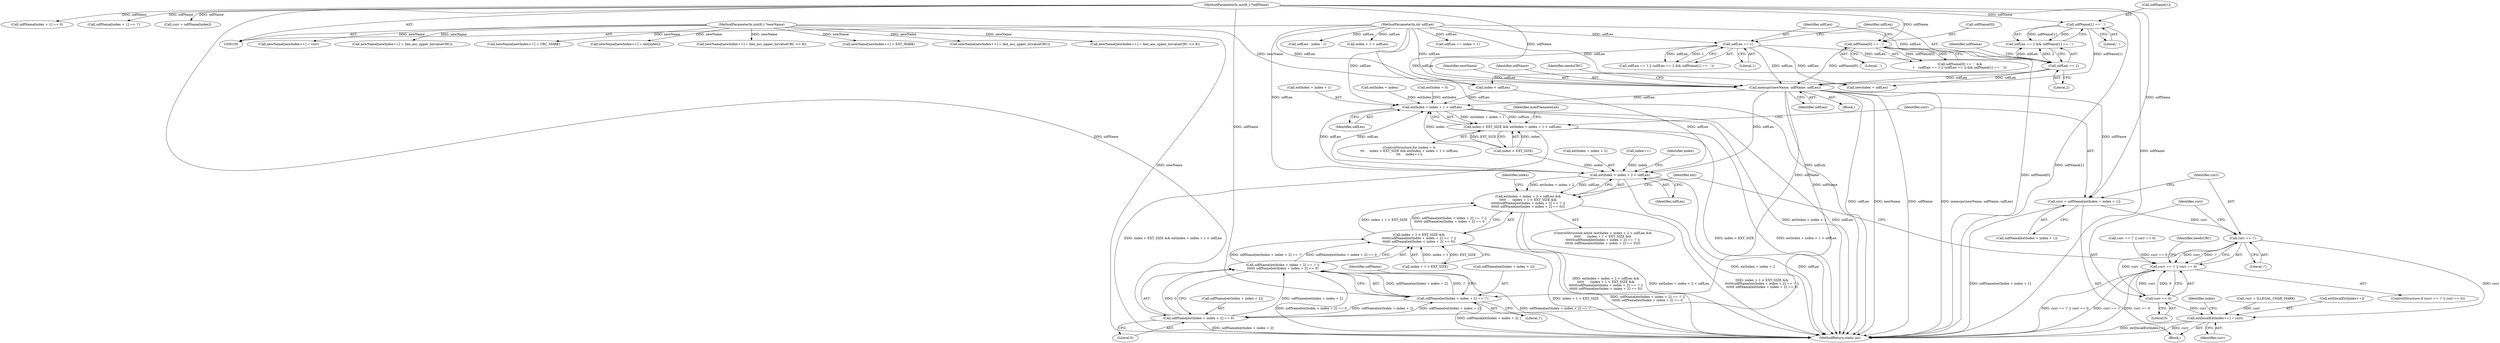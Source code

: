 digraph "1_linux_0e5cc9a40ada6046e6bc3bdfcd0c0d7e4b706b14_4@API" {
"1000157" [label="(Call,memcpy(newName, udfName, udfLen))"];
"1000101" [label="(MethodParameterIn,uint8_t *newName)"];
"1000145" [label="(Call,udfName[1] == '.')"];
"1000102" [label="(MethodParameterIn,uint8_t *udfName)"];
"1000132" [label="(Call,udfName[0] == '.')"];
"1000103" [label="(MethodParameterIn,int udfLen)"];
"1000138" [label="(Call,udfLen == 1)"];
"1000142" [label="(Call,udfLen == 2)"];
"1000284" [label="(Call,extIndex + index + 1 < udfLen)"];
"1000280" [label="(Call,index < EXT_SIZE && extIndex + index + 1 < udfLen)"];
"1000320" [label="(Call,extIndex + index + 2 < udfLen)"];
"1000319" [label="(Call,extIndex + index + 2 < udfLen &&\n\t\t\t\t\t      (index + 1 < EXT_SIZE &&\n\t\t\t\t\t\t(udfName[extIndex + index + 2] == '/' ||\n\t\t\t\t\t\t udfName[extIndex + index + 2] == 0)))"];
"1000294" [label="(Call,curr = udfName[extIndex + index + 1])"];
"1000305" [label="(Call,curr == '/')"];
"1000304" [label="(Call,curr == '/' || curr == 0)"];
"1000308" [label="(Call,curr == 0)"];
"1000354" [label="(Call,ext[localExtIndex++] = curr)"];
"1000334" [label="(Call,udfName[extIndex + index + 2] == '/')"];
"1000333" [label="(Call,udfName[extIndex + index + 2] == '/' ||\n\t\t\t\t\t\t udfName[extIndex + index + 2] == 0)"];
"1000327" [label="(Call,index + 1 < EXT_SIZE &&\n\t\t\t\t\t\t(udfName[extIndex + index + 2] == '/' ||\n\t\t\t\t\t\t udfName[extIndex + index + 2] == 0))"];
"1000343" [label="(Call,udfName[extIndex + index + 2] == 0)"];
"1000414" [label="(Call,newName[newIndex++] = hex_asc_upper_hi(valueCRC))"];
"1000265" [label="(Identifier,needsCRC)"];
"1000309" [label="(Identifier,curr)"];
"1000307" [label="(Literal,'/')"];
"1000146" [label="(Call,udfName[1])"];
"1000290" [label="(Identifier,udfLen)"];
"1000361" [label="(Identifier,maxFilenameLen)"];
"1000144" [label="(Literal,2)"];
"1000326" [label="(Identifier,udfLen)"];
"1000353" [label="(Identifier,index)"];
"1000208" [label="(Call,udfName[index + 1] == 0)"];
"1000352" [label="(Call,index++)"];
"1000304" [label="(Call,curr == '/' || curr == 0)"];
"1000117" [label="(Call,extIndex = 0)"];
"1000139" [label="(Identifier,udfLen)"];
"1000343" [label="(Call,udfName[extIndex + index + 2] == 0)"];
"1000306" [label="(Identifier,curr)"];
"1000359" [label="(Identifier,curr)"];
"1000145" [label="(Call,udfName[1] == '.')"];
"1000101" [label="(MethodParameterIn,uint8_t *newName)"];
"1000296" [label="(Call,udfName[extIndex + index + 1])"];
"1000158" [label="(Identifier,newName)"];
"1000313" [label="(Identifier,needsCRC)"];
"1000295" [label="(Identifier,curr)"];
"1000456" [label="(MethodReturn,static int)"];
"1000280" [label="(Call,index < EXT_SIZE && extIndex + index + 1 < udfLen)"];
"1000384" [label="(Call,newName[newIndex++] = CRC_MARK)"];
"1000281" [label="(Call,index < EXT_SIZE)"];
"1000143" [label="(Identifier,udfLen)"];
"1000285" [label="(Call,extIndex + index + 1)"];
"1000231" [label="(Call,udfLen == index + 1)"];
"1000446" [label="(Call,newName[newIndex++] = ext[index])"];
"1000140" [label="(Literal,1)"];
"1000137" [label="(Call,udfLen == 1 || (udfLen == 2 && udfName[1] == '.'))"];
"1000223" [label="(Call,udfLen - index - 1)"];
"1000396" [label="(Call,newName[newIndex++] = hex_asc_upper_hi(valueCRC >> 8))"];
"1000351" [label="(Literal,0)"];
"1000303" [label="(ControlStructure,if (curr == '/' || curr == 0))"];
"1000103" [label="(MethodParameterIn,int udfLen)"];
"1000276" [label="(ControlStructure,for (index = 0;\n\t\t\t     index < EXT_SIZE && extIndex + index + 1 < udfLen;\n\t\t\t     index++))"];
"1000356" [label="(Identifier,ext)"];
"1000344" [label="(Call,udfName[extIndex + index + 2])"];
"1000292" [label="(Identifier,index)"];
"1000315" [label="(Call,curr = ILLEGAL_CHAR_MARK)"];
"1000431" [label="(Call,newName[newIndex++] = EXT_MARK)"];
"1000160" [label="(Identifier,udfLen)"];
"1000319" [label="(Call,extIndex + index + 2 < udfLen &&\n\t\t\t\t\t      (index + 1 < EXT_SIZE &&\n\t\t\t\t\t\t(udfName[extIndex + index + 2] == '/' ||\n\t\t\t\t\t\t udfName[extIndex + index + 2] == 0)))"];
"1000147" [label="(Identifier,udfName)"];
"1000327" [label="(Call,index + 1 < EXT_SIZE &&\n\t\t\t\t\t\t(udfName[extIndex + index + 2] == '/' ||\n\t\t\t\t\t\t udfName[extIndex + index + 2] == 0))"];
"1000138" [label="(Call,udfLen == 1)"];
"1000141" [label="(Call,udfLen == 2 && udfName[1] == '.')"];
"1000149" [label="(Literal,'.')"];
"1000318" [label="(ControlStructure,while (extIndex + index + 2 < udfLen &&\n\t\t\t\t\t      (index + 1 < EXT_SIZE &&\n\t\t\t\t\t\t(udfName[extIndex + index + 2] == '/' ||\n\t\t\t\t\t\t udfName[extIndex + index + 2] == 0))))"];
"1000195" [label="(Call,index + 1 < udfLen)"];
"1000102" [label="(MethodParameterIn,uint8_t *udfName)"];
"1000421" [label="(Call,newName[newIndex++] = hex_asc_upper_lo(valueCRC))"];
"1000405" [label="(Call,newName[newIndex++] = hex_asc_upper_lo(valueCRC >> 8))"];
"1000201" [label="(Call,udfName[index + 1] == '/')"];
"1000133" [label="(Call,udfName[0])"];
"1000159" [label="(Identifier,udfName)"];
"1000308" [label="(Call,curr == 0)"];
"1000328" [label="(Call,index + 1 < EXT_SIZE)"];
"1000157" [label="(Call,memcpy(newName, udfName, udfLen))"];
"1000330" [label="(Identifier,index)"];
"1000294" [label="(Call,curr = udfName[extIndex + index + 1])"];
"1000132" [label="(Call,udfName[0] == '.')"];
"1000131" [label="(Call,udfName[0] == '.' &&\n\t    (udfLen == 1 || (udfLen == 2 && udfName[1] == '.')))"];
"1000154" [label="(Call,newIndex = udfLen)"];
"1000334" [label="(Call,udfName[extIndex + index + 2] == '/')"];
"1000355" [label="(Call,ext[localExtIndex++])"];
"1000333" [label="(Call,udfName[extIndex + index + 2] == '/' ||\n\t\t\t\t\t\t udfName[extIndex + index + 2] == 0)"];
"1000150" [label="(Block,)"];
"1000354" [label="(Call,ext[localExtIndex++] = curr)"];
"1000179" [label="(Call,curr == '/' || curr == 0)"];
"1000142" [label="(Call,udfLen == 2)"];
"1000310" [label="(Literal,0)"];
"1000254" [label="(Call,newName[newIndex++] = curr)"];
"1000284" [label="(Call,extIndex + index + 1 < udfLen)"];
"1000173" [label="(Call,curr = udfName[index])"];
"1000244" [label="(Call,extIndex = index)"];
"1000335" [label="(Call,udfName[extIndex + index + 2])"];
"1000136" [label="(Literal,'.')"];
"1000305" [label="(Call,curr == '/')"];
"1000320" [label="(Call,extIndex + index + 2 < udfLen)"];
"1000345" [label="(Identifier,udfName)"];
"1000321" [label="(Call,extIndex + index + 2)"];
"1000293" [label="(Block,)"];
"1000342" [label="(Literal,'/')"];
"1000167" [label="(Call,index < udfLen)"];
"1000157" -> "1000150"  [label="AST: "];
"1000157" -> "1000160"  [label="CFG: "];
"1000158" -> "1000157"  [label="AST: "];
"1000159" -> "1000157"  [label="AST: "];
"1000160" -> "1000157"  [label="AST: "];
"1000265" -> "1000157"  [label="CFG: "];
"1000157" -> "1000456"  [label="DDG: udfName"];
"1000157" -> "1000456"  [label="DDG: memcpy(newName, udfName, udfLen)"];
"1000157" -> "1000456"  [label="DDG: udfLen"];
"1000157" -> "1000456"  [label="DDG: newName"];
"1000101" -> "1000157"  [label="DDG: newName"];
"1000145" -> "1000157"  [label="DDG: udfName[1]"];
"1000132" -> "1000157"  [label="DDG: udfName[0]"];
"1000102" -> "1000157"  [label="DDG: udfName"];
"1000103" -> "1000157"  [label="DDG: udfLen"];
"1000138" -> "1000157"  [label="DDG: udfLen"];
"1000142" -> "1000157"  [label="DDG: udfLen"];
"1000157" -> "1000284"  [label="DDG: udfLen"];
"1000157" -> "1000294"  [label="DDG: udfName"];
"1000157" -> "1000320"  [label="DDG: udfLen"];
"1000157" -> "1000334"  [label="DDG: udfName"];
"1000157" -> "1000343"  [label="DDG: udfName"];
"1000101" -> "1000100"  [label="AST: "];
"1000101" -> "1000456"  [label="DDG: newName"];
"1000101" -> "1000254"  [label="DDG: newName"];
"1000101" -> "1000384"  [label="DDG: newName"];
"1000101" -> "1000396"  [label="DDG: newName"];
"1000101" -> "1000405"  [label="DDG: newName"];
"1000101" -> "1000414"  [label="DDG: newName"];
"1000101" -> "1000421"  [label="DDG: newName"];
"1000101" -> "1000431"  [label="DDG: newName"];
"1000101" -> "1000446"  [label="DDG: newName"];
"1000145" -> "1000141"  [label="AST: "];
"1000145" -> "1000149"  [label="CFG: "];
"1000146" -> "1000145"  [label="AST: "];
"1000149" -> "1000145"  [label="AST: "];
"1000141" -> "1000145"  [label="CFG: "];
"1000145" -> "1000456"  [label="DDG: udfName[1]"];
"1000145" -> "1000141"  [label="DDG: udfName[1]"];
"1000145" -> "1000141"  [label="DDG: '.'"];
"1000102" -> "1000145"  [label="DDG: udfName"];
"1000102" -> "1000100"  [label="AST: "];
"1000102" -> "1000456"  [label="DDG: udfName"];
"1000102" -> "1000132"  [label="DDG: udfName"];
"1000102" -> "1000173"  [label="DDG: udfName"];
"1000102" -> "1000201"  [label="DDG: udfName"];
"1000102" -> "1000208"  [label="DDG: udfName"];
"1000102" -> "1000294"  [label="DDG: udfName"];
"1000102" -> "1000334"  [label="DDG: udfName"];
"1000102" -> "1000343"  [label="DDG: udfName"];
"1000132" -> "1000131"  [label="AST: "];
"1000132" -> "1000136"  [label="CFG: "];
"1000133" -> "1000132"  [label="AST: "];
"1000136" -> "1000132"  [label="AST: "];
"1000139" -> "1000132"  [label="CFG: "];
"1000131" -> "1000132"  [label="CFG: "];
"1000132" -> "1000456"  [label="DDG: udfName[0]"];
"1000132" -> "1000131"  [label="DDG: udfName[0]"];
"1000132" -> "1000131"  [label="DDG: '.'"];
"1000103" -> "1000100"  [label="AST: "];
"1000103" -> "1000456"  [label="DDG: udfLen"];
"1000103" -> "1000138"  [label="DDG: udfLen"];
"1000103" -> "1000142"  [label="DDG: udfLen"];
"1000103" -> "1000154"  [label="DDG: udfLen"];
"1000103" -> "1000167"  [label="DDG: udfLen"];
"1000103" -> "1000195"  [label="DDG: udfLen"];
"1000103" -> "1000223"  [label="DDG: udfLen"];
"1000103" -> "1000231"  [label="DDG: udfLen"];
"1000103" -> "1000284"  [label="DDG: udfLen"];
"1000103" -> "1000320"  [label="DDG: udfLen"];
"1000138" -> "1000137"  [label="AST: "];
"1000138" -> "1000140"  [label="CFG: "];
"1000139" -> "1000138"  [label="AST: "];
"1000140" -> "1000138"  [label="AST: "];
"1000143" -> "1000138"  [label="CFG: "];
"1000137" -> "1000138"  [label="CFG: "];
"1000138" -> "1000137"  [label="DDG: udfLen"];
"1000138" -> "1000137"  [label="DDG: 1"];
"1000138" -> "1000142"  [label="DDG: udfLen"];
"1000138" -> "1000154"  [label="DDG: udfLen"];
"1000138" -> "1000167"  [label="DDG: udfLen"];
"1000142" -> "1000141"  [label="AST: "];
"1000142" -> "1000144"  [label="CFG: "];
"1000143" -> "1000142"  [label="AST: "];
"1000144" -> "1000142"  [label="AST: "];
"1000147" -> "1000142"  [label="CFG: "];
"1000141" -> "1000142"  [label="CFG: "];
"1000142" -> "1000141"  [label="DDG: udfLen"];
"1000142" -> "1000141"  [label="DDG: 2"];
"1000142" -> "1000154"  [label="DDG: udfLen"];
"1000142" -> "1000167"  [label="DDG: udfLen"];
"1000284" -> "1000280"  [label="AST: "];
"1000284" -> "1000290"  [label="CFG: "];
"1000285" -> "1000284"  [label="AST: "];
"1000290" -> "1000284"  [label="AST: "];
"1000280" -> "1000284"  [label="CFG: "];
"1000284" -> "1000456"  [label="DDG: extIndex + index + 1"];
"1000284" -> "1000456"  [label="DDG: udfLen"];
"1000284" -> "1000280"  [label="DDG: extIndex + index + 1"];
"1000284" -> "1000280"  [label="DDG: udfLen"];
"1000117" -> "1000284"  [label="DDG: extIndex"];
"1000244" -> "1000284"  [label="DDG: extIndex"];
"1000281" -> "1000284"  [label="DDG: index"];
"1000320" -> "1000284"  [label="DDG: udfLen"];
"1000167" -> "1000284"  [label="DDG: udfLen"];
"1000284" -> "1000320"  [label="DDG: udfLen"];
"1000280" -> "1000276"  [label="AST: "];
"1000280" -> "1000281"  [label="CFG: "];
"1000281" -> "1000280"  [label="AST: "];
"1000295" -> "1000280"  [label="CFG: "];
"1000361" -> "1000280"  [label="CFG: "];
"1000280" -> "1000456"  [label="DDG: extIndex + index + 1 < udfLen"];
"1000280" -> "1000456"  [label="DDG: index < EXT_SIZE && extIndex + index + 1 < udfLen"];
"1000280" -> "1000456"  [label="DDG: index < EXT_SIZE"];
"1000281" -> "1000280"  [label="DDG: index"];
"1000281" -> "1000280"  [label="DDG: EXT_SIZE"];
"1000320" -> "1000319"  [label="AST: "];
"1000320" -> "1000326"  [label="CFG: "];
"1000321" -> "1000320"  [label="AST: "];
"1000326" -> "1000320"  [label="AST: "];
"1000330" -> "1000320"  [label="CFG: "];
"1000319" -> "1000320"  [label="CFG: "];
"1000320" -> "1000456"  [label="DDG: udfLen"];
"1000320" -> "1000456"  [label="DDG: extIndex + index + 2"];
"1000320" -> "1000319"  [label="DDG: extIndex + index + 2"];
"1000320" -> "1000319"  [label="DDG: udfLen"];
"1000352" -> "1000320"  [label="DDG: index"];
"1000281" -> "1000320"  [label="DDG: index"];
"1000167" -> "1000320"  [label="DDG: udfLen"];
"1000319" -> "1000318"  [label="AST: "];
"1000319" -> "1000327"  [label="CFG: "];
"1000327" -> "1000319"  [label="AST: "];
"1000353" -> "1000319"  [label="CFG: "];
"1000356" -> "1000319"  [label="CFG: "];
"1000319" -> "1000456"  [label="DDG: extIndex + index + 2 < udfLen &&\n\t\t\t\t\t      (index + 1 < EXT_SIZE &&\n\t\t\t\t\t\t(udfName[extIndex + index + 2] == '/' ||\n\t\t\t\t\t\t udfName[extIndex + index + 2] == 0))"];
"1000319" -> "1000456"  [label="DDG: index + 1 < EXT_SIZE &&\n\t\t\t\t\t\t(udfName[extIndex + index + 2] == '/' ||\n\t\t\t\t\t\t udfName[extIndex + index + 2] == 0)"];
"1000319" -> "1000456"  [label="DDG: extIndex + index + 2 < udfLen"];
"1000327" -> "1000319"  [label="DDG: index + 1 < EXT_SIZE"];
"1000327" -> "1000319"  [label="DDG: udfName[extIndex + index + 2] == '/' ||\n\t\t\t\t\t\t udfName[extIndex + index + 2] == 0"];
"1000294" -> "1000293"  [label="AST: "];
"1000294" -> "1000296"  [label="CFG: "];
"1000295" -> "1000294"  [label="AST: "];
"1000296" -> "1000294"  [label="AST: "];
"1000306" -> "1000294"  [label="CFG: "];
"1000294" -> "1000456"  [label="DDG: udfName[extIndex + index + 1]"];
"1000294" -> "1000305"  [label="DDG: curr"];
"1000305" -> "1000304"  [label="AST: "];
"1000305" -> "1000307"  [label="CFG: "];
"1000306" -> "1000305"  [label="AST: "];
"1000307" -> "1000305"  [label="AST: "];
"1000309" -> "1000305"  [label="CFG: "];
"1000304" -> "1000305"  [label="CFG: "];
"1000305" -> "1000304"  [label="DDG: curr"];
"1000305" -> "1000304"  [label="DDG: '/'"];
"1000305" -> "1000308"  [label="DDG: curr"];
"1000305" -> "1000354"  [label="DDG: curr"];
"1000304" -> "1000303"  [label="AST: "];
"1000304" -> "1000308"  [label="CFG: "];
"1000308" -> "1000304"  [label="AST: "];
"1000313" -> "1000304"  [label="CFG: "];
"1000356" -> "1000304"  [label="CFG: "];
"1000304" -> "1000456"  [label="DDG: curr == '/' || curr == 0"];
"1000304" -> "1000456"  [label="DDG: curr == '/'"];
"1000304" -> "1000456"  [label="DDG: curr == 0"];
"1000308" -> "1000304"  [label="DDG: curr"];
"1000308" -> "1000304"  [label="DDG: 0"];
"1000179" -> "1000304"  [label="DDG: curr == 0"];
"1000308" -> "1000310"  [label="CFG: "];
"1000309" -> "1000308"  [label="AST: "];
"1000310" -> "1000308"  [label="AST: "];
"1000308" -> "1000354"  [label="DDG: curr"];
"1000354" -> "1000293"  [label="AST: "];
"1000354" -> "1000359"  [label="CFG: "];
"1000355" -> "1000354"  [label="AST: "];
"1000359" -> "1000354"  [label="AST: "];
"1000292" -> "1000354"  [label="CFG: "];
"1000354" -> "1000456"  [label="DDG: ext[localExtIndex++]"];
"1000354" -> "1000456"  [label="DDG: curr"];
"1000315" -> "1000354"  [label="DDG: curr"];
"1000334" -> "1000333"  [label="AST: "];
"1000334" -> "1000342"  [label="CFG: "];
"1000335" -> "1000334"  [label="AST: "];
"1000342" -> "1000334"  [label="AST: "];
"1000345" -> "1000334"  [label="CFG: "];
"1000333" -> "1000334"  [label="CFG: "];
"1000334" -> "1000456"  [label="DDG: udfName[extIndex + index + 2]"];
"1000334" -> "1000333"  [label="DDG: udfName[extIndex + index + 2]"];
"1000334" -> "1000333"  [label="DDG: '/'"];
"1000343" -> "1000334"  [label="DDG: udfName[extIndex + index + 2]"];
"1000334" -> "1000343"  [label="DDG: udfName[extIndex + index + 2]"];
"1000333" -> "1000327"  [label="AST: "];
"1000333" -> "1000343"  [label="CFG: "];
"1000343" -> "1000333"  [label="AST: "];
"1000327" -> "1000333"  [label="CFG: "];
"1000333" -> "1000456"  [label="DDG: udfName[extIndex + index + 2] == '/'"];
"1000333" -> "1000456"  [label="DDG: udfName[extIndex + index + 2] == 0"];
"1000333" -> "1000327"  [label="DDG: udfName[extIndex + index + 2] == '/'"];
"1000333" -> "1000327"  [label="DDG: udfName[extIndex + index + 2] == 0"];
"1000343" -> "1000333"  [label="DDG: udfName[extIndex + index + 2]"];
"1000343" -> "1000333"  [label="DDG: 0"];
"1000327" -> "1000328"  [label="CFG: "];
"1000328" -> "1000327"  [label="AST: "];
"1000327" -> "1000456"  [label="DDG: udfName[extIndex + index + 2] == '/' ||\n\t\t\t\t\t\t udfName[extIndex + index + 2] == 0"];
"1000327" -> "1000456"  [label="DDG: index + 1 < EXT_SIZE"];
"1000328" -> "1000327"  [label="DDG: index + 1"];
"1000328" -> "1000327"  [label="DDG: EXT_SIZE"];
"1000343" -> "1000351"  [label="CFG: "];
"1000344" -> "1000343"  [label="AST: "];
"1000351" -> "1000343"  [label="AST: "];
"1000343" -> "1000456"  [label="DDG: udfName[extIndex + index + 2]"];
}
